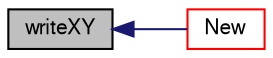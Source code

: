digraph "writeXY"
{
  bgcolor="transparent";
  edge [fontname="FreeSans",fontsize="10",labelfontname="FreeSans",labelfontsize="10"];
  node [fontname="FreeSans",fontsize="10",shape=record];
  rankdir="LR";
  Node323 [label="writeXY",height=0.2,width=0.4,color="black", fillcolor="grey75", style="filled", fontcolor="black"];
  Node323 -> Node324 [dir="back",color="midnightblue",fontsize="10",style="solid",fontname="FreeSans"];
  Node324 [label="New",height=0.2,width=0.4,color="red",URL="$a26706.html#aa1efbf10766de2edf081edcdfcf436f9",tooltip="Return a reference to the selected writer. "];
}
